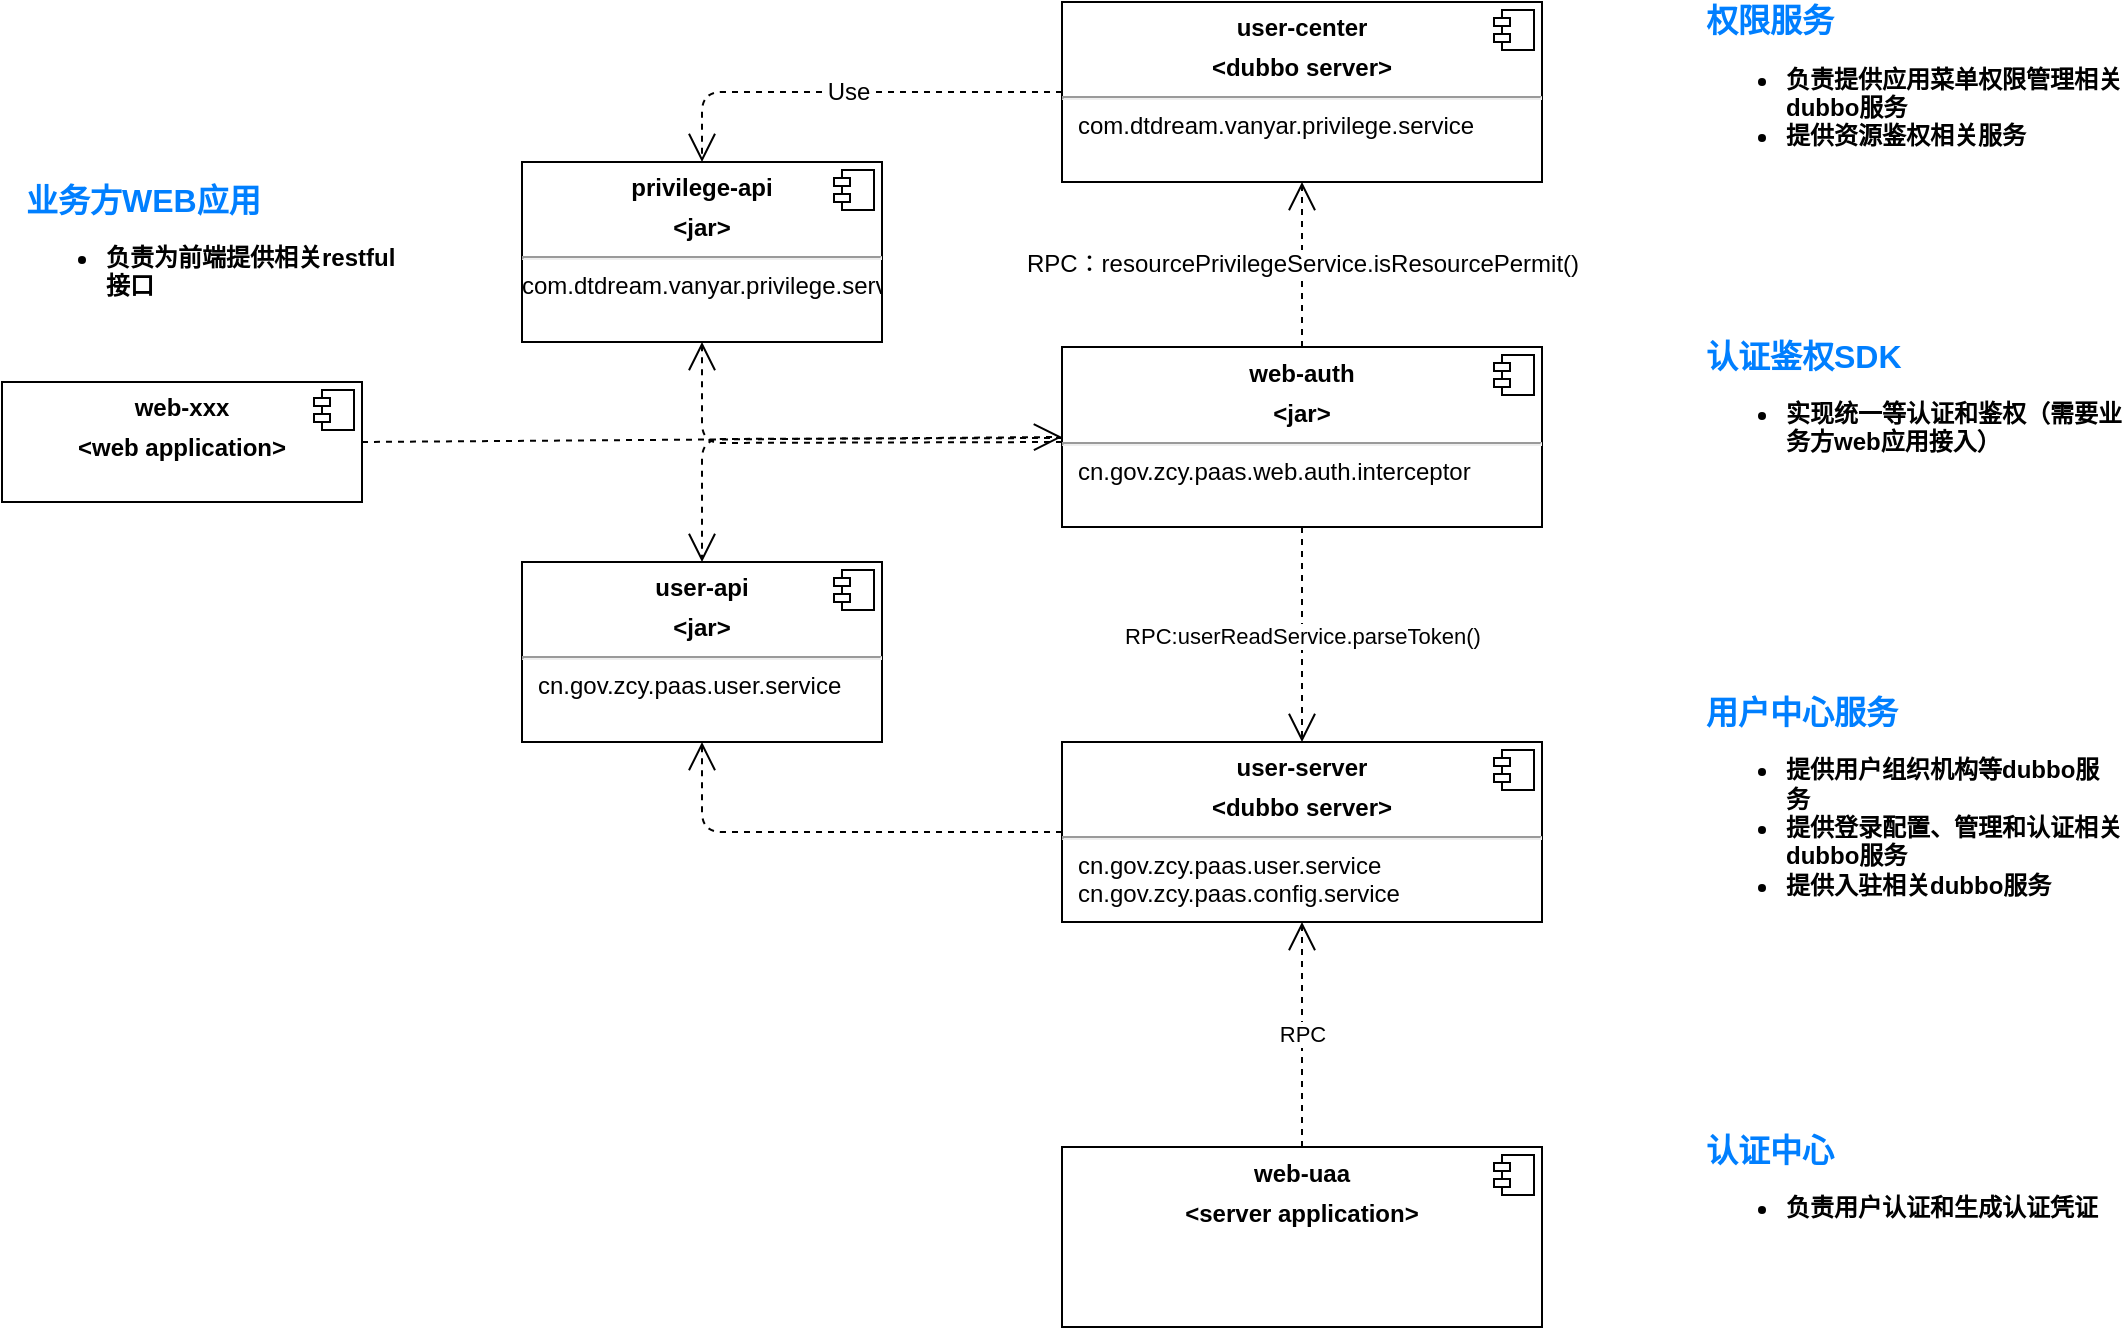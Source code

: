 <mxfile version="13.0.9" type="github">
  <diagram name="Page-1" id="c4acf3e9-155e-7222-9cf6-157b1a14988f">
    <mxGraphModel dx="1796" dy="646" grid="1" gridSize="10" guides="1" tooltips="1" connect="1" arrows="1" fold="1" page="1" pageScale="1" pageWidth="850" pageHeight="1100" background="#ffffff" math="0" shadow="0">
      <root>
        <mxCell id="0" />
        <mxCell id="1" parent="0" />
        <mxCell id="erz6HIIWgXCcuRJFQjw9-1" value="&lt;p style=&quot;margin: 0px ; margin-top: 6px ; text-align: center&quot;&gt;&lt;b&gt;user-server&lt;/b&gt;&lt;/p&gt;&lt;p style=&quot;margin: 0px ; margin-top: 6px ; text-align: center&quot;&gt;&lt;b&gt;&amp;lt;dubbo server&amp;gt;&lt;/b&gt;&lt;/p&gt;&lt;hr&gt;&lt;p style=&quot;margin: 0px ; margin-left: 8px&quot;&gt;cn.gov.zcy.paas.user.service&lt;br&gt;&lt;/p&gt;&lt;p style=&quot;margin: 0px ; margin-left: 8px&quot;&gt;cn.gov.zcy.paas.config.service&lt;br&gt;&lt;/p&gt;" style="align=left;overflow=fill;html=1;dropTarget=0;" parent="1" vertex="1">
          <mxGeometry x="320" y="400" width="240" height="90" as="geometry" />
        </mxCell>
        <mxCell id="erz6HIIWgXCcuRJFQjw9-2" value="" style="shape=component;jettyWidth=8;jettyHeight=4;" parent="erz6HIIWgXCcuRJFQjw9-1" vertex="1">
          <mxGeometry x="1" width="20" height="20" relative="1" as="geometry">
            <mxPoint x="-24" y="4" as="offset" />
          </mxGeometry>
        </mxCell>
        <mxCell id="erz6HIIWgXCcuRJFQjw9-4" value="&lt;p style=&quot;margin: 0px ; margin-top: 6px ; text-align: center&quot;&gt;&lt;b&gt;web-auth&lt;/b&gt;&lt;/p&gt;&lt;p style=&quot;margin: 0px ; margin-top: 6px ; text-align: center&quot;&gt;&lt;b&gt;&amp;lt;jar&amp;gt;&lt;/b&gt;&lt;/p&gt;&lt;hr&gt;&lt;p style=&quot;margin: 0px ; margin-left: 8px&quot;&gt;cn.gov.zcy.paas.web.auth.interceptor&lt;br&gt;&lt;/p&gt;&lt;p style=&quot;margin: 0px ; margin-left: 8px&quot;&gt;&lt;br&gt;&lt;/p&gt;" style="align=left;overflow=fill;html=1;dropTarget=0;" parent="1" vertex="1">
          <mxGeometry x="320" y="202.5" width="240" height="90" as="geometry" />
        </mxCell>
        <mxCell id="erz6HIIWgXCcuRJFQjw9-5" value="" style="shape=component;jettyWidth=8;jettyHeight=4;" parent="erz6HIIWgXCcuRJFQjw9-4" vertex="1">
          <mxGeometry x="1" width="20" height="20" relative="1" as="geometry">
            <mxPoint x="-24" y="4" as="offset" />
          </mxGeometry>
        </mxCell>
        <mxCell id="erz6HIIWgXCcuRJFQjw9-6" value="&lt;p style=&quot;margin: 0px ; margin-top: 6px ; text-align: center&quot;&gt;&lt;b&gt;user-api&lt;/b&gt;&lt;/p&gt;&lt;p style=&quot;margin: 0px ; margin-top: 6px ; text-align: center&quot;&gt;&lt;b&gt;&amp;lt;jar&amp;gt;&lt;/b&gt;&lt;/p&gt;&lt;hr&gt;&lt;p style=&quot;margin: 0px ; margin-left: 8px&quot;&gt;cn.gov.zcy.paas.user.service&lt;br&gt;&lt;/p&gt;" style="align=left;overflow=fill;html=1;dropTarget=0;" parent="1" vertex="1">
          <mxGeometry x="50" y="310" width="180" height="90" as="geometry" />
        </mxCell>
        <mxCell id="erz6HIIWgXCcuRJFQjw9-7" value="" style="shape=component;jettyWidth=8;jettyHeight=4;" parent="erz6HIIWgXCcuRJFQjw9-6" vertex="1">
          <mxGeometry x="1" width="20" height="20" relative="1" as="geometry">
            <mxPoint x="-24" y="4" as="offset" />
          </mxGeometry>
        </mxCell>
        <mxCell id="erz6HIIWgXCcuRJFQjw9-8" value="&lt;p style=&quot;margin: 0px ; margin-top: 6px ; text-align: center&quot;&gt;&lt;b&gt;web-xxx&lt;/b&gt;&lt;/p&gt;&lt;p style=&quot;margin: 0px ; margin-top: 6px ; text-align: center&quot;&gt;&lt;b&gt;&amp;lt;web application&amp;gt;&lt;/b&gt;&lt;/p&gt;" style="align=left;overflow=fill;html=1;dropTarget=0;" parent="1" vertex="1">
          <mxGeometry x="-210" y="220" width="180" height="60" as="geometry" />
        </mxCell>
        <mxCell id="erz6HIIWgXCcuRJFQjw9-9" value="" style="shape=component;jettyWidth=8;jettyHeight=4;" parent="erz6HIIWgXCcuRJFQjw9-8" vertex="1">
          <mxGeometry x="1" width="20" height="20" relative="1" as="geometry">
            <mxPoint x="-24" y="4" as="offset" />
          </mxGeometry>
        </mxCell>
        <mxCell id="erz6HIIWgXCcuRJFQjw9-14" value="" style="endArrow=open;endSize=12;dashed=1;html=1;entryX=0.5;entryY=1;entryDx=0;entryDy=0;exitX=0;exitY=0.5;exitDx=0;exitDy=0;edgeStyle=orthogonalEdgeStyle;" parent="1" source="erz6HIIWgXCcuRJFQjw9-1" target="erz6HIIWgXCcuRJFQjw9-6" edge="1">
          <mxGeometry width="160" relative="1" as="geometry">
            <mxPoint x="80" y="550" as="sourcePoint" />
            <mxPoint x="240" y="550" as="targetPoint" />
          </mxGeometry>
        </mxCell>
        <mxCell id="erz6HIIWgXCcuRJFQjw9-15" value="" style="endArrow=open;endSize=12;dashed=1;html=1;entryX=0.5;entryY=0;entryDx=0;entryDy=0;edgeStyle=orthogonalEdgeStyle;" parent="1" target="erz6HIIWgXCcuRJFQjw9-6" edge="1">
          <mxGeometry width="160" relative="1" as="geometry">
            <mxPoint x="320" y="248" as="sourcePoint" />
            <mxPoint x="90" y="250" as="targetPoint" />
          </mxGeometry>
        </mxCell>
        <mxCell id="RT7fQ2bOSvtjqwsIXn-u-2" value="&lt;p style=&quot;margin: 0px ; margin-top: 6px ; text-align: center&quot;&gt;&lt;b&gt;web-uaa&lt;/b&gt;&lt;/p&gt;&lt;p style=&quot;margin: 0px ; margin-top: 6px ; text-align: center&quot;&gt;&lt;b&gt;&amp;lt;server application&amp;gt;&lt;/b&gt;&lt;/p&gt;&lt;p style=&quot;margin: 0px ; margin-left: 8px&quot;&gt;&lt;br&gt;&lt;/p&gt;" style="align=left;overflow=fill;html=1;dropTarget=0;" vertex="1" parent="1">
          <mxGeometry x="320" y="602.5" width="240" height="90" as="geometry" />
        </mxCell>
        <mxCell id="RT7fQ2bOSvtjqwsIXn-u-3" value="" style="shape=component;jettyWidth=8;jettyHeight=4;" vertex="1" parent="RT7fQ2bOSvtjqwsIXn-u-2">
          <mxGeometry x="1" width="20" height="20" relative="1" as="geometry">
            <mxPoint x="-24" y="4" as="offset" />
          </mxGeometry>
        </mxCell>
        <mxCell id="RT7fQ2bOSvtjqwsIXn-u-4" value="RPC:userReadService.parseToken()" style="endArrow=open;endSize=12;dashed=1;html=1;exitX=0.5;exitY=1;exitDx=0;exitDy=0;" edge="1" parent="1" source="erz6HIIWgXCcuRJFQjw9-4" target="erz6HIIWgXCcuRJFQjw9-1">
          <mxGeometry width="160" relative="1" as="geometry">
            <mxPoint x="180" y="480" as="sourcePoint" />
            <mxPoint x="340" y="480" as="targetPoint" />
          </mxGeometry>
        </mxCell>
        <mxCell id="RT7fQ2bOSvtjqwsIXn-u-5" value="RPC" style="endArrow=open;endSize=12;dashed=1;html=1;exitX=0.5;exitY=0;exitDx=0;exitDy=0;" edge="1" parent="1" source="RT7fQ2bOSvtjqwsIXn-u-2" target="erz6HIIWgXCcuRJFQjw9-1">
          <mxGeometry width="160" relative="1" as="geometry">
            <mxPoint x="180" y="480" as="sourcePoint" />
            <mxPoint x="340" y="480" as="targetPoint" />
          </mxGeometry>
        </mxCell>
        <mxCell id="RT7fQ2bOSvtjqwsIXn-u-6" value="&lt;font color=&quot;#007fff&quot; style=&quot;font-size: 16px&quot;&gt;认证中心&lt;/font&gt;&lt;br&gt;&lt;ul&gt;&lt;li&gt;负责用户认证和生成认证凭证&lt;/li&gt;&lt;/ul&gt;" style="text;html=1;strokeColor=none;fillColor=none;align=left;verticalAlign=middle;whiteSpace=wrap;rounded=0;fontSize=12;fontStyle=1" vertex="1" parent="1">
          <mxGeometry x="640" y="600" width="210" height="45" as="geometry" />
        </mxCell>
        <mxCell id="RT7fQ2bOSvtjqwsIXn-u-8" value="&lt;font color=&quot;#007fff&quot;&gt;&lt;span style=&quot;font-size: 16px&quot;&gt;用户中心服务&lt;/span&gt;&lt;/font&gt;&lt;br&gt;&lt;ul&gt;&lt;li&gt;提供用户组织机构等dubbo服务&lt;/li&gt;&lt;li&gt;提供登录配置、管理和认证相关dubbo服务&lt;/li&gt;&lt;li&gt;提供入驻相关dubbo服务&lt;/li&gt;&lt;/ul&gt;" style="text;html=1;strokeColor=none;fillColor=none;align=left;verticalAlign=middle;whiteSpace=wrap;rounded=0;fontSize=12;fontStyle=1" vertex="1" parent="1">
          <mxGeometry x="640" y="400" width="210" height="65" as="geometry" />
        </mxCell>
        <mxCell id="RT7fQ2bOSvtjqwsIXn-u-9" value="&lt;font color=&quot;#007fff&quot;&gt;&lt;span style=&quot;font-size: 16px&quot;&gt;认证鉴权SDK&lt;/span&gt;&lt;/font&gt;&lt;br&gt;&lt;ul&gt;&lt;li&gt;实现统一等认证和鉴权（需要业务方web应用接入）&lt;/li&gt;&lt;/ul&gt;" style="text;html=1;strokeColor=none;fillColor=none;align=left;verticalAlign=middle;whiteSpace=wrap;rounded=0;fontSize=12;fontStyle=1" vertex="1" parent="1">
          <mxGeometry x="640" y="200" width="210" height="65" as="geometry" />
        </mxCell>
        <mxCell id="RT7fQ2bOSvtjqwsIXn-u-10" value="&lt;font color=&quot;#007fff&quot;&gt;&lt;span style=&quot;font-size: 16px&quot;&gt;业务方WEB应用&lt;/span&gt;&lt;/font&gt;&lt;br&gt;&lt;ul&gt;&lt;li&gt;负责为前端提供相关restful接口&lt;/li&gt;&lt;/ul&gt;" style="text;html=1;strokeColor=none;fillColor=none;align=left;verticalAlign=middle;whiteSpace=wrap;rounded=0;fontSize=12;fontStyle=1" vertex="1" parent="1">
          <mxGeometry x="-200" y="122.5" width="190" height="65" as="geometry" />
        </mxCell>
        <mxCell id="RT7fQ2bOSvtjqwsIXn-u-12" value="&lt;p style=&quot;margin: 0px ; margin-top: 6px ; text-align: center&quot;&gt;&lt;b&gt;user-center&lt;/b&gt;&lt;/p&gt;&lt;p style=&quot;margin: 0px ; margin-top: 6px ; text-align: center&quot;&gt;&lt;b&gt;&amp;lt;dubbo server&amp;gt;&lt;/b&gt;&lt;/p&gt;&lt;hr&gt;&lt;p style=&quot;margin: 0px ; margin-left: 8px&quot;&gt;com.dtdream.vanyar.privilege.service&lt;br&gt;&lt;/p&gt;" style="align=left;overflow=fill;html=1;dropTarget=0;" vertex="1" parent="1">
          <mxGeometry x="320" y="30" width="240" height="90" as="geometry" />
        </mxCell>
        <mxCell id="RT7fQ2bOSvtjqwsIXn-u-13" value="" style="shape=component;jettyWidth=8;jettyHeight=4;" vertex="1" parent="RT7fQ2bOSvtjqwsIXn-u-12">
          <mxGeometry x="1" width="20" height="20" relative="1" as="geometry">
            <mxPoint x="-24" y="4" as="offset" />
          </mxGeometry>
        </mxCell>
        <mxCell id="RT7fQ2bOSvtjqwsIXn-u-14" value="RPC：resourcePrivilegeService.isResourcePermit()" style="endArrow=open;endSize=12;dashed=1;html=1;fontSize=12;exitX=0.5;exitY=0;exitDx=0;exitDy=0;entryX=0.5;entryY=1;entryDx=0;entryDy=0;" edge="1" parent="1" source="erz6HIIWgXCcuRJFQjw9-4" target="RT7fQ2bOSvtjqwsIXn-u-12">
          <mxGeometry width="160" relative="1" as="geometry">
            <mxPoint x="620" y="310" as="sourcePoint" />
            <mxPoint x="780" y="310" as="targetPoint" />
          </mxGeometry>
        </mxCell>
        <mxCell id="RT7fQ2bOSvtjqwsIXn-u-15" value="&lt;font color=&quot;#007fff&quot;&gt;&lt;span style=&quot;font-size: 16px&quot;&gt;权限服务&lt;/span&gt;&lt;/font&gt;&lt;br&gt;&lt;ul&gt;&lt;li&gt;负责提供应用菜单权限管理相关dubbo服务&lt;/li&gt;&lt;li&gt;提供资源鉴权相关服务&lt;/li&gt;&lt;/ul&gt;" style="text;html=1;strokeColor=none;fillColor=none;align=left;verticalAlign=middle;whiteSpace=wrap;rounded=0;fontSize=12;fontStyle=1" vertex="1" parent="1">
          <mxGeometry x="640" y="40" width="210" height="65" as="geometry" />
        </mxCell>
        <mxCell id="RT7fQ2bOSvtjqwsIXn-u-17" value="" style="endArrow=open;endSize=12;dashed=1;html=1;fontSize=12;exitX=1;exitY=0.5;exitDx=0;exitDy=0;entryX=0;entryY=0.5;entryDx=0;entryDy=0;" edge="1" parent="1" source="erz6HIIWgXCcuRJFQjw9-8" target="erz6HIIWgXCcuRJFQjw9-4">
          <mxGeometry width="160" relative="1" as="geometry">
            <mxPoint x="110" y="260" as="sourcePoint" />
            <mxPoint x="300" y="220" as="targetPoint" />
          </mxGeometry>
        </mxCell>
        <mxCell id="RT7fQ2bOSvtjqwsIXn-u-18" value="&lt;p style=&quot;margin: 0px ; margin-top: 6px ; text-align: center&quot;&gt;&lt;b&gt;privilege-api&lt;/b&gt;&lt;/p&gt;&lt;p style=&quot;margin: 0px ; margin-top: 6px ; text-align: center&quot;&gt;&lt;b&gt;&amp;lt;jar&amp;gt;&lt;/b&gt;&lt;/p&gt;&lt;hr&gt;&lt;p style=&quot;margin: 0px ; margin-left: 8px&quot;&gt;&lt;/p&gt;com.dtdream.vanyar.privilege.service" style="align=left;overflow=fill;html=1;dropTarget=0;" vertex="1" parent="1">
          <mxGeometry x="50" y="110" width="180" height="90" as="geometry" />
        </mxCell>
        <mxCell id="RT7fQ2bOSvtjqwsIXn-u-19" value="" style="shape=component;jettyWidth=8;jettyHeight=4;" vertex="1" parent="RT7fQ2bOSvtjqwsIXn-u-18">
          <mxGeometry x="1" width="20" height="20" relative="1" as="geometry">
            <mxPoint x="-24" y="4" as="offset" />
          </mxGeometry>
        </mxCell>
        <mxCell id="RT7fQ2bOSvtjqwsIXn-u-20" value="Use" style="endArrow=open;endSize=12;dashed=1;html=1;fontSize=12;exitX=0;exitY=0.5;exitDx=0;exitDy=0;entryX=0.5;entryY=0;entryDx=0;entryDy=0;edgeStyle=orthogonalEdgeStyle;" edge="1" parent="1" source="RT7fQ2bOSvtjqwsIXn-u-12" target="RT7fQ2bOSvtjqwsIXn-u-18">
          <mxGeometry width="160" relative="1" as="geometry">
            <mxPoint x="310" y="290" as="sourcePoint" />
            <mxPoint x="470" y="290" as="targetPoint" />
          </mxGeometry>
        </mxCell>
        <mxCell id="RT7fQ2bOSvtjqwsIXn-u-22" value="" style="endArrow=open;endSize=12;dashed=1;html=1;fontSize=12;entryX=0.5;entryY=1;entryDx=0;entryDy=0;edgeStyle=orthogonalEdgeStyle;" edge="1" parent="1" target="RT7fQ2bOSvtjqwsIXn-u-18">
          <mxGeometry width="160" relative="1" as="geometry">
            <mxPoint x="320" y="250" as="sourcePoint" />
            <mxPoint x="470" y="290" as="targetPoint" />
          </mxGeometry>
        </mxCell>
      </root>
    </mxGraphModel>
  </diagram>
</mxfile>
